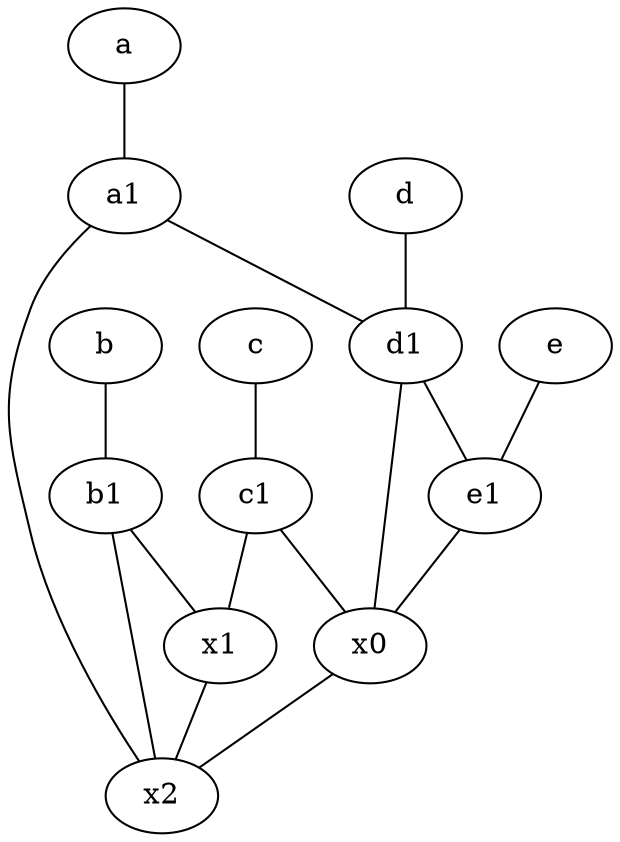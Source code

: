 graph {
	node [labelfontsize=50]
	x1 [labelfontsize=50]
	e1 [labelfontsize=50 pos="7,7!"]
	b1 [labelfontsize=50 pos="9,4!"]
	x2 [labelfontsize=50]
	c1 [labelfontsize=50 pos="4.5,3!"]
	x0 [labelfontsize=50]
	e [labelfontsize=50 pos="7,9!"]
	a1 [labelfontsize=50 pos="8,3!"]
	d1 [labelfontsize=50 pos="3,5!"]
	d [labelfontsize=50 pos="2,5!"]
	a [labelfontsize=50 pos="8,2!"]
	b [labelfontsize=50 pos="10,4!"]
	c [labelfontsize=50 pos="4.5,2!"]
	a1 -- x2
	d1 -- x0
	b1 -- x1
	x0 -- x2
	e1 -- x0
	d -- d1
	x1 -- x2
	e -- e1
	c1 -- x1
	a -- a1
	b1 -- x2
	b -- b1
	c1 -- x0
	c -- c1
	d1 -- e1
	a1 -- d1
}
